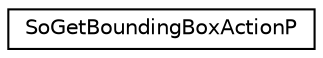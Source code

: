 digraph "Graphical Class Hierarchy"
{
 // LATEX_PDF_SIZE
  edge [fontname="Helvetica",fontsize="10",labelfontname="Helvetica",labelfontsize="10"];
  node [fontname="Helvetica",fontsize="10",shape=record];
  rankdir="LR";
  Node0 [label="SoGetBoundingBoxActionP",height=0.2,width=0.4,color="black", fillcolor="white", style="filled",URL="$classSoGetBoundingBoxActionP.html",tooltip=" "];
}
